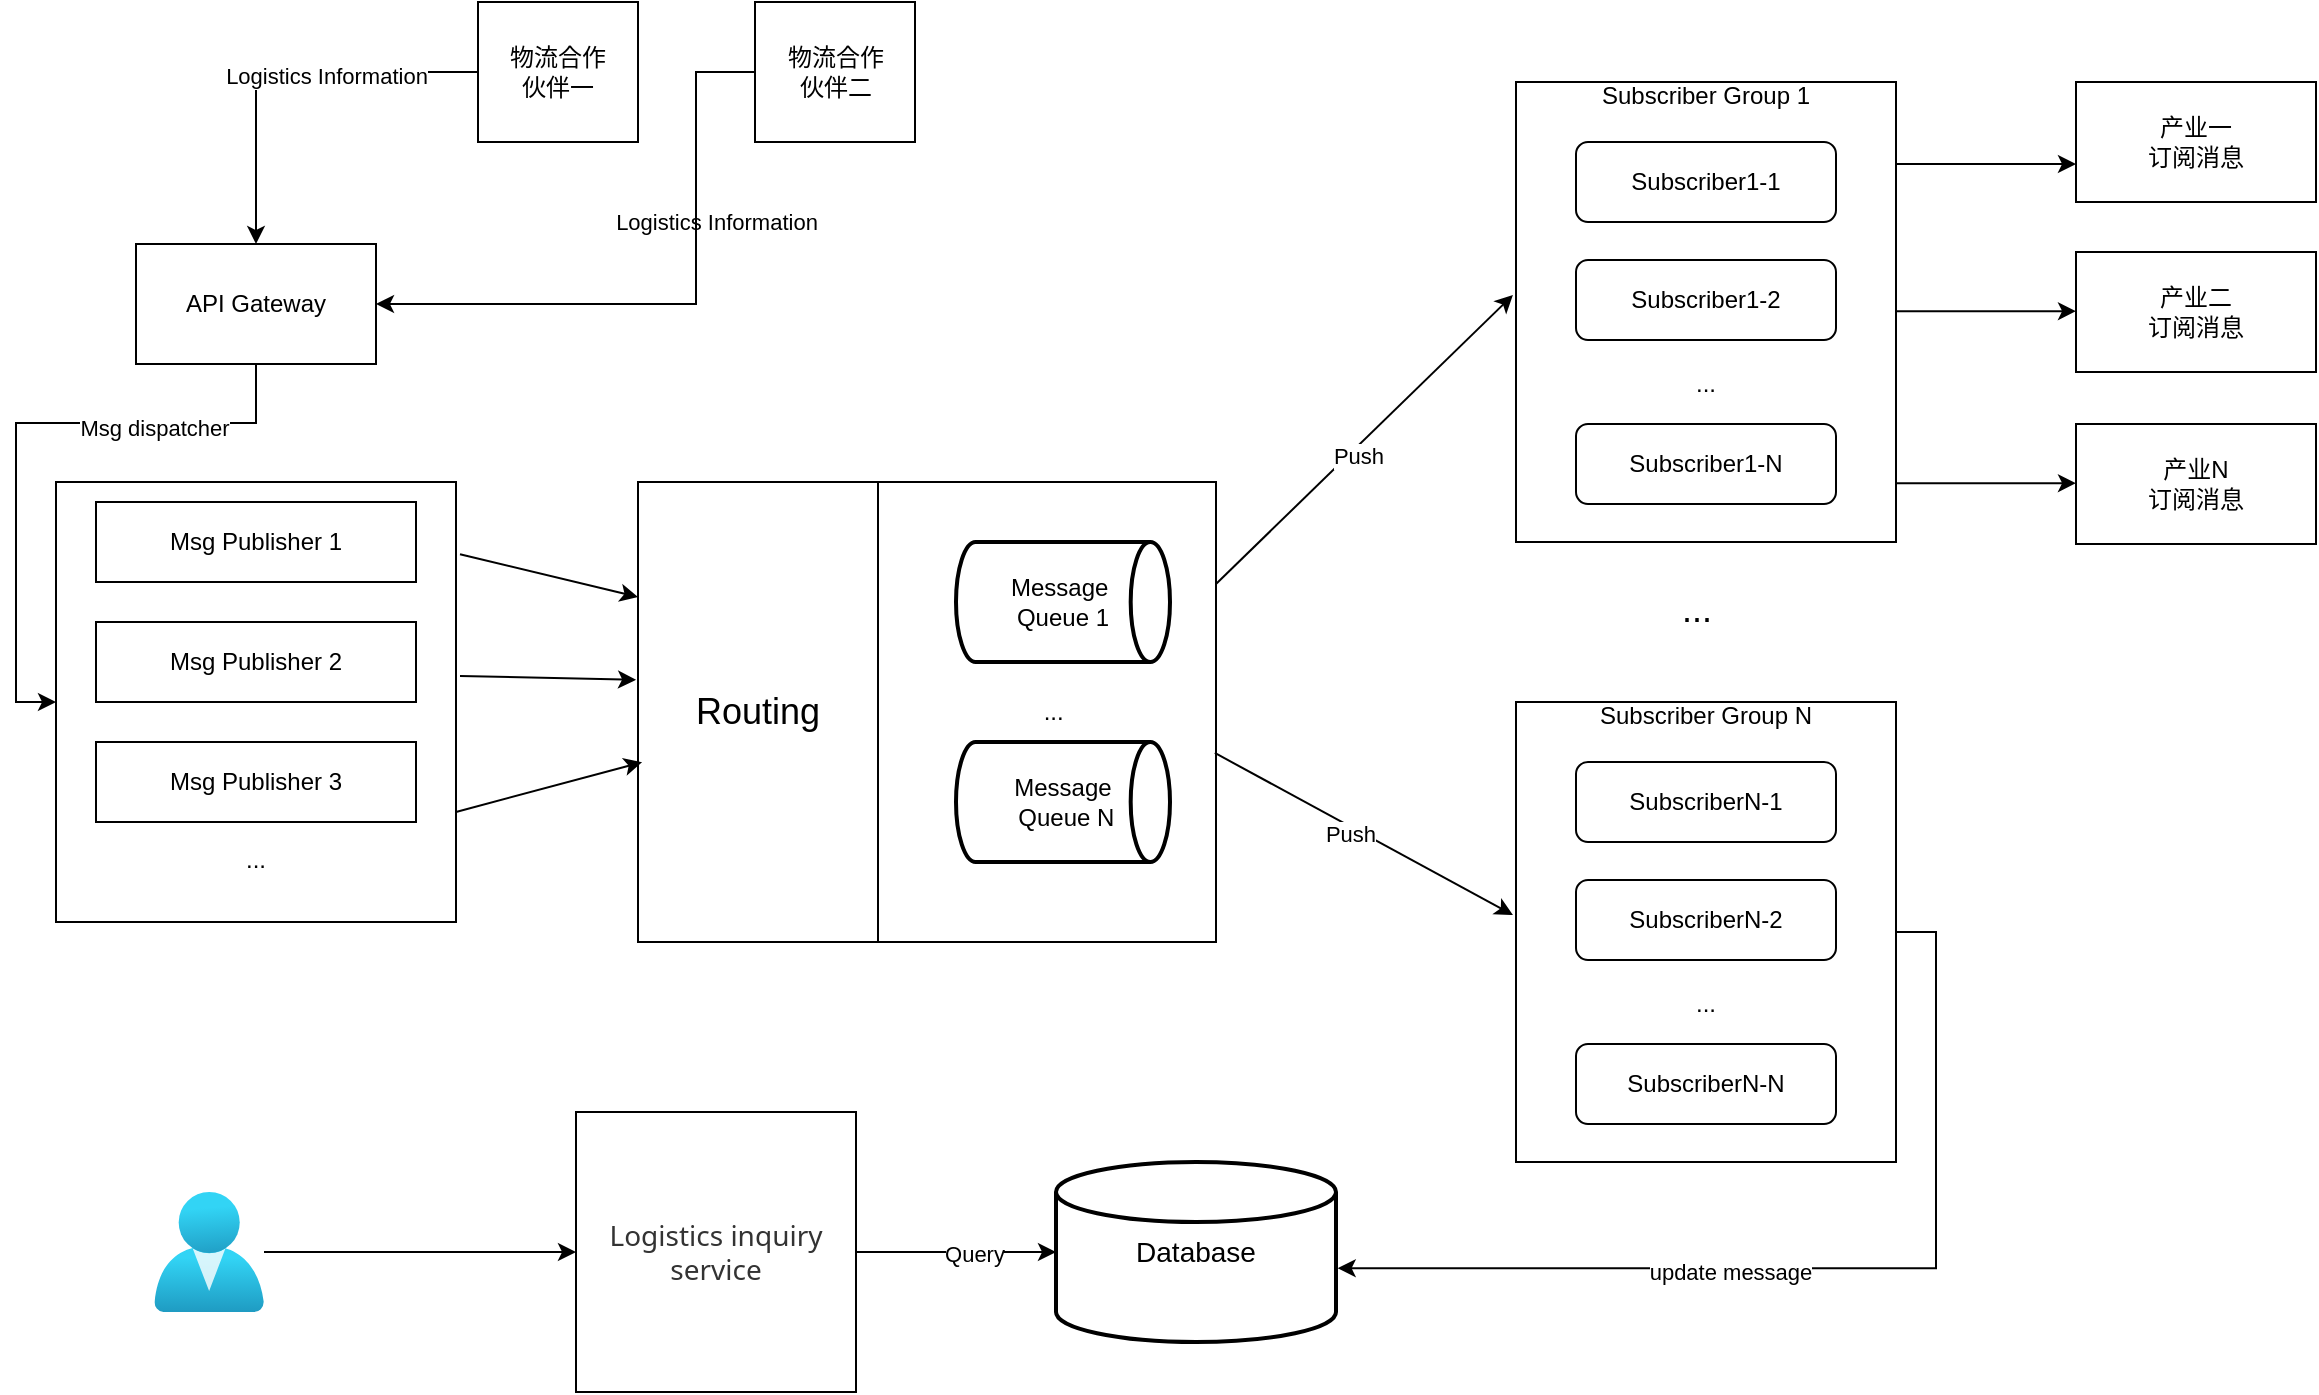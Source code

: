<mxfile version="24.6.4" type="github">
  <diagram name="第 1 页" id="VkmRc6qr4iYUPZSgbM_z">
    <mxGraphModel dx="2651" dy="728" grid="1" gridSize="10" guides="1" tooltips="1" connect="1" arrows="1" fold="1" page="1" pageScale="1" pageWidth="1169" pageHeight="827" math="0" shadow="0">
      <root>
        <mxCell id="0" />
        <mxCell id="1" parent="0" />
        <mxCell id="jki05cI2nz15I3PhLBkj-3" style="edgeStyle=orthogonalEdgeStyle;rounded=0;orthogonalLoop=1;jettySize=auto;html=1;entryX=0.5;entryY=0;entryDx=0;entryDy=0;" parent="1" source="jki05cI2nz15I3PhLBkj-1" target="jki05cI2nz15I3PhLBkj-2" edge="1">
          <mxGeometry relative="1" as="geometry" />
        </mxCell>
        <mxCell id="jki05cI2nz15I3PhLBkj-4" value="Logistics Information" style="edgeLabel;html=1;align=center;verticalAlign=middle;resizable=0;points=[];" parent="jki05cI2nz15I3PhLBkj-3" vertex="1" connectable="0">
          <mxGeometry x="-0.222" y="2" relative="1" as="geometry">
            <mxPoint as="offset" />
          </mxGeometry>
        </mxCell>
        <mxCell id="jki05cI2nz15I3PhLBkj-1" value="物流合作&lt;div&gt;伙伴一&lt;/div&gt;" style="rounded=0;whiteSpace=wrap;html=1;" parent="1" vertex="1">
          <mxGeometry x="-239" y="29" width="80" height="70" as="geometry" />
        </mxCell>
        <mxCell id="jki05cI2nz15I3PhLBkj-25" style="edgeStyle=orthogonalEdgeStyle;rounded=0;orthogonalLoop=1;jettySize=auto;html=1;entryX=0;entryY=0.5;entryDx=0;entryDy=0;" parent="1" source="jki05cI2nz15I3PhLBkj-2" target="jki05cI2nz15I3PhLBkj-9" edge="1">
          <mxGeometry relative="1" as="geometry" />
        </mxCell>
        <mxCell id="jki05cI2nz15I3PhLBkj-33" value="Msg dispatcher" style="edgeLabel;html=1;align=center;verticalAlign=middle;resizable=0;points=[];" parent="jki05cI2nz15I3PhLBkj-25" vertex="1" connectable="0">
          <mxGeometry x="-0.476" y="2" relative="1" as="geometry">
            <mxPoint as="offset" />
          </mxGeometry>
        </mxCell>
        <mxCell id="jki05cI2nz15I3PhLBkj-2" value="API Gateway" style="rounded=0;whiteSpace=wrap;html=1;" parent="1" vertex="1">
          <mxGeometry x="-410" y="150" width="120" height="60" as="geometry" />
        </mxCell>
        <mxCell id="jki05cI2nz15I3PhLBkj-9" value="&lt;div&gt;&lt;br&gt;&lt;/div&gt;&lt;div&gt;&lt;br&gt;&lt;/div&gt;&lt;div&gt;&lt;br&gt;&lt;/div&gt;&lt;div&gt;&lt;br&gt;&lt;/div&gt;&lt;div&gt;&lt;br&gt;&lt;/div&gt;&lt;div&gt;&lt;br&gt;&lt;/div&gt;&lt;div&gt;&lt;br&gt;&lt;/div&gt;&lt;div&gt;&lt;br&gt;&lt;/div&gt;&lt;div&gt;&lt;br&gt;&lt;/div&gt;&lt;div&gt;&lt;br&gt;&lt;/div&gt;&lt;div&gt;&lt;br&gt;&lt;/div&gt;&lt;div&gt;...&lt;/div&gt;" style="rounded=0;whiteSpace=wrap;html=1;" parent="1" vertex="1">
          <mxGeometry x="-450" y="269" width="200" height="220" as="geometry" />
        </mxCell>
        <mxCell id="jki05cI2nz15I3PhLBkj-26" value="&amp;nbsp; &amp;nbsp; &amp;nbsp; &amp;nbsp; &amp;nbsp; &amp;nbsp; &amp;nbsp; &amp;nbsp; &amp;nbsp; &amp;nbsp; &amp;nbsp; &amp;nbsp; &amp;nbsp; &amp;nbsp; &amp;nbsp; &amp;nbsp; &amp;nbsp; &amp;nbsp; &amp;nbsp; ..." style="rounded=0;whiteSpace=wrap;html=1;" parent="1" vertex="1">
          <mxGeometry x="-159" y="269" width="289" height="230" as="geometry" />
        </mxCell>
        <mxCell id="jki05cI2nz15I3PhLBkj-10" value="Msg Publisher&lt;span style=&quot;background-color: initial;&quot;&gt;&amp;nbsp;1&lt;/span&gt;" style="rounded=0;whiteSpace=wrap;html=1;" parent="1" vertex="1">
          <mxGeometry x="-430" y="279" width="160" height="40" as="geometry" />
        </mxCell>
        <mxCell id="jki05cI2nz15I3PhLBkj-11" value="Msg Publisher 2" style="rounded=0;whiteSpace=wrap;html=1;" parent="1" vertex="1">
          <mxGeometry x="-430" y="339" width="160" height="40" as="geometry" />
        </mxCell>
        <mxCell id="jki05cI2nz15I3PhLBkj-12" value="Msg Publisher 3" style="rounded=0;whiteSpace=wrap;html=1;" parent="1" vertex="1">
          <mxGeometry x="-430" y="399" width="160" height="40" as="geometry" />
        </mxCell>
        <mxCell id="jki05cI2nz15I3PhLBkj-17" value="Message&lt;div&gt;&amp;nbsp;Queue N&lt;/div&gt;" style="strokeWidth=2;html=1;shape=mxgraph.flowchart.direct_data;whiteSpace=wrap;" parent="1" vertex="1">
          <mxGeometry y="399" width="107" height="60" as="geometry" />
        </mxCell>
        <mxCell id="jki05cI2nz15I3PhLBkj-5" value="Message&amp;nbsp;&lt;div&gt;Queue 1&lt;/div&gt;" style="strokeWidth=2;html=1;shape=mxgraph.flowchart.direct_data;whiteSpace=wrap;" parent="1" vertex="1">
          <mxGeometry y="299" width="107" height="60" as="geometry" />
        </mxCell>
        <mxCell id="jki05cI2nz15I3PhLBkj-27" value="&lt;font style=&quot;font-size: 18px;&quot;&gt;Routing&lt;/font&gt;" style="rounded=0;whiteSpace=wrap;html=1;" parent="1" vertex="1">
          <mxGeometry x="-159" y="269" width="120" height="230" as="geometry" />
        </mxCell>
        <mxCell id="jki05cI2nz15I3PhLBkj-29" value="" style="endArrow=classic;html=1;rounded=0;exitX=1.01;exitY=0.164;exitDx=0;exitDy=0;exitPerimeter=0;entryX=0;entryY=0.25;entryDx=0;entryDy=0;" parent="1" source="jki05cI2nz15I3PhLBkj-9" target="jki05cI2nz15I3PhLBkj-27" edge="1">
          <mxGeometry width="50" height="50" relative="1" as="geometry">
            <mxPoint x="-150" y="599" as="sourcePoint" />
            <mxPoint x="-100" y="549" as="targetPoint" />
          </mxGeometry>
        </mxCell>
        <mxCell id="jki05cI2nz15I3PhLBkj-30" value="" style="endArrow=classic;html=1;rounded=0;entryX=-0.008;entryY=0.43;entryDx=0;entryDy=0;entryPerimeter=0;exitX=1.01;exitY=0.441;exitDx=0;exitDy=0;exitPerimeter=0;" parent="1" source="jki05cI2nz15I3PhLBkj-9" target="jki05cI2nz15I3PhLBkj-27" edge="1">
          <mxGeometry width="50" height="50" relative="1" as="geometry">
            <mxPoint x="-245" y="369" as="sourcePoint" />
            <mxPoint x="-100" y="549" as="targetPoint" />
          </mxGeometry>
        </mxCell>
        <mxCell id="jki05cI2nz15I3PhLBkj-31" value="" style="endArrow=classic;html=1;rounded=0;exitX=1;exitY=0.75;exitDx=0;exitDy=0;entryX=0.017;entryY=0.609;entryDx=0;entryDy=0;entryPerimeter=0;" parent="1" source="jki05cI2nz15I3PhLBkj-9" target="jki05cI2nz15I3PhLBkj-27" edge="1">
          <mxGeometry width="50" height="50" relative="1" as="geometry">
            <mxPoint x="-150" y="599" as="sourcePoint" />
            <mxPoint x="-100" y="549" as="targetPoint" />
          </mxGeometry>
        </mxCell>
        <mxCell id="jki05cI2nz15I3PhLBkj-34" value="Subscriber Group 1&lt;div&gt;&lt;br&gt;&lt;/div&gt;&lt;div&gt;&lt;br&gt;&lt;/div&gt;&lt;div&gt;&lt;br&gt;&lt;/div&gt;&lt;div&gt;&lt;br&gt;&lt;/div&gt;&lt;div&gt;&lt;br&gt;&lt;/div&gt;&lt;div&gt;&lt;br&gt;&lt;/div&gt;&lt;div&gt;&lt;br&gt;&lt;/div&gt;&lt;div&gt;&lt;br&gt;&lt;/div&gt;&lt;div&gt;&lt;br&gt;&lt;/div&gt;&lt;div&gt;...&lt;/div&gt;&lt;div&gt;&lt;br&gt;&lt;/div&gt;&lt;div&gt;&lt;br&gt;&lt;/div&gt;&lt;div&gt;&lt;br&gt;&lt;/div&gt;&lt;div&gt;&lt;br&gt;&lt;/div&gt;&lt;div&gt;&lt;br&gt;&lt;/div&gt;" style="rounded=0;whiteSpace=wrap;html=1;" parent="1" vertex="1">
          <mxGeometry x="280" y="69" width="190" height="230" as="geometry" />
        </mxCell>
        <mxCell id="jki05cI2nz15I3PhLBkj-35" value="Subscriber1-1" style="rounded=1;whiteSpace=wrap;html=1;" parent="1" vertex="1">
          <mxGeometry x="310" y="99" width="130" height="40" as="geometry" />
        </mxCell>
        <mxCell id="jki05cI2nz15I3PhLBkj-41" value="Subscriber1-2" style="rounded=1;whiteSpace=wrap;html=1;" parent="1" vertex="1">
          <mxGeometry x="310" y="158" width="130" height="40" as="geometry" />
        </mxCell>
        <mxCell id="jki05cI2nz15I3PhLBkj-42" value="Subscriber1-N" style="rounded=1;whiteSpace=wrap;html=1;" parent="1" vertex="1">
          <mxGeometry x="310" y="240" width="130" height="40" as="geometry" />
        </mxCell>
        <mxCell id="jki05cI2nz15I3PhLBkj-43" value="" style="endArrow=classic;html=1;rounded=0;entryX=-0.008;entryY=0.463;entryDx=0;entryDy=0;entryPerimeter=0;" parent="1" target="jki05cI2nz15I3PhLBkj-34" edge="1">
          <mxGeometry width="50" height="50" relative="1" as="geometry">
            <mxPoint x="130" y="320" as="sourcePoint" />
            <mxPoint x="180" y="270" as="targetPoint" />
          </mxGeometry>
        </mxCell>
        <mxCell id="jki05cI2nz15I3PhLBkj-44" value="Push" style="edgeLabel;html=1;align=center;verticalAlign=middle;resizable=0;points=[];" parent="jki05cI2nz15I3PhLBkj-43" vertex="1" connectable="0">
          <mxGeometry x="-0.078" y="-3" relative="1" as="geometry">
            <mxPoint as="offset" />
          </mxGeometry>
        </mxCell>
        <mxCell id="jki05cI2nz15I3PhLBkj-45" value="Subscriber Group N&lt;div&gt;&lt;br&gt;&lt;/div&gt;&lt;div&gt;&lt;br&gt;&lt;/div&gt;&lt;div&gt;&lt;br&gt;&lt;/div&gt;&lt;div&gt;&lt;br&gt;&lt;/div&gt;&lt;div&gt;&lt;br&gt;&lt;/div&gt;&lt;div&gt;&lt;br&gt;&lt;/div&gt;&lt;div&gt;&lt;br&gt;&lt;/div&gt;&lt;div&gt;&lt;br&gt;&lt;/div&gt;&lt;div&gt;&lt;br&gt;&lt;/div&gt;&lt;div&gt;...&lt;/div&gt;&lt;div&gt;&lt;br&gt;&lt;/div&gt;&lt;div&gt;&lt;br&gt;&lt;/div&gt;&lt;div&gt;&lt;br&gt;&lt;/div&gt;&lt;div&gt;&lt;br&gt;&lt;/div&gt;&lt;div&gt;&lt;br&gt;&lt;/div&gt;" style="rounded=0;whiteSpace=wrap;html=1;" parent="1" vertex="1">
          <mxGeometry x="280" y="379" width="190" height="230" as="geometry" />
        </mxCell>
        <mxCell id="jki05cI2nz15I3PhLBkj-46" value="SubscriberN-1" style="rounded=1;whiteSpace=wrap;html=1;" parent="1" vertex="1">
          <mxGeometry x="310" y="409" width="130" height="40" as="geometry" />
        </mxCell>
        <mxCell id="jki05cI2nz15I3PhLBkj-47" value="SubscriberN-2" style="rounded=1;whiteSpace=wrap;html=1;" parent="1" vertex="1">
          <mxGeometry x="310" y="468" width="130" height="40" as="geometry" />
        </mxCell>
        <mxCell id="jki05cI2nz15I3PhLBkj-48" value="SubscriberN-N" style="rounded=1;whiteSpace=wrap;html=1;" parent="1" vertex="1">
          <mxGeometry x="310" y="550" width="130" height="40" as="geometry" />
        </mxCell>
        <mxCell id="jki05cI2nz15I3PhLBkj-49" value="" style="endArrow=classic;html=1;rounded=0;entryX=-0.008;entryY=0.463;entryDx=0;entryDy=0;entryPerimeter=0;exitX=0.998;exitY=0.589;exitDx=0;exitDy=0;exitPerimeter=0;" parent="1" source="jki05cI2nz15I3PhLBkj-26" target="jki05cI2nz15I3PhLBkj-45" edge="1">
          <mxGeometry width="50" height="50" relative="1" as="geometry">
            <mxPoint x="130" y="630" as="sourcePoint" />
            <mxPoint x="180" y="580" as="targetPoint" />
          </mxGeometry>
        </mxCell>
        <mxCell id="jki05cI2nz15I3PhLBkj-50" value="Push" style="edgeLabel;html=1;align=center;verticalAlign=middle;resizable=0;points=[];" parent="jki05cI2nz15I3PhLBkj-49" vertex="1" connectable="0">
          <mxGeometry x="-0.078" y="-3" relative="1" as="geometry">
            <mxPoint as="offset" />
          </mxGeometry>
        </mxCell>
        <mxCell id="jki05cI2nz15I3PhLBkj-51" value="&lt;font style=&quot;font-size: 18px;&quot;&gt;...&lt;/font&gt;" style="text;html=1;align=center;verticalAlign=middle;resizable=0;points=[];autosize=1;strokeColor=none;fillColor=none;" parent="1" vertex="1">
          <mxGeometry x="350" y="313" width="40" height="40" as="geometry" />
        </mxCell>
        <mxCell id="jki05cI2nz15I3PhLBkj-52" value="产业一&lt;div&gt;订阅消息&lt;/div&gt;" style="rounded=0;whiteSpace=wrap;html=1;" parent="1" vertex="1">
          <mxGeometry x="560" y="69" width="120" height="60" as="geometry" />
        </mxCell>
        <mxCell id="jki05cI2nz15I3PhLBkj-53" value="产业二&lt;div&gt;订阅消息&lt;/div&gt;" style="rounded=0;whiteSpace=wrap;html=1;" parent="1" vertex="1">
          <mxGeometry x="560" y="154" width="120" height="60" as="geometry" />
        </mxCell>
        <mxCell id="jki05cI2nz15I3PhLBkj-54" value="产业N&lt;div&gt;订阅消息&lt;/div&gt;" style="rounded=0;whiteSpace=wrap;html=1;" parent="1" vertex="1">
          <mxGeometry x="560" y="240" width="120" height="60" as="geometry" />
        </mxCell>
        <mxCell id="jki05cI2nz15I3PhLBkj-55" value="" style="endArrow=classic;html=1;rounded=0;" parent="1" edge="1">
          <mxGeometry width="50" height="50" relative="1" as="geometry">
            <mxPoint x="470" y="110" as="sourcePoint" />
            <mxPoint x="560" y="110" as="targetPoint" />
          </mxGeometry>
        </mxCell>
        <mxCell id="jki05cI2nz15I3PhLBkj-56" value="" style="endArrow=classic;html=1;rounded=0;" parent="1" edge="1">
          <mxGeometry width="50" height="50" relative="1" as="geometry">
            <mxPoint x="470" y="183.58" as="sourcePoint" />
            <mxPoint x="560" y="183.58" as="targetPoint" />
          </mxGeometry>
        </mxCell>
        <mxCell id="jki05cI2nz15I3PhLBkj-57" value="" style="endArrow=classic;html=1;rounded=0;" parent="1" edge="1">
          <mxGeometry width="50" height="50" relative="1" as="geometry">
            <mxPoint x="470" y="269.58" as="sourcePoint" />
            <mxPoint x="560" y="269.58" as="targetPoint" />
          </mxGeometry>
        </mxCell>
        <mxCell id="jki05cI2nz15I3PhLBkj-59" value="&lt;font style=&quot;font-size: 14px;&quot;&gt;Database&lt;/font&gt;" style="strokeWidth=2;html=1;shape=mxgraph.flowchart.database;whiteSpace=wrap;" parent="1" vertex="1">
          <mxGeometry x="50" y="609" width="140" height="90" as="geometry" />
        </mxCell>
        <mxCell id="jki05cI2nz15I3PhLBkj-60" style="edgeStyle=orthogonalEdgeStyle;rounded=0;orthogonalLoop=1;jettySize=auto;html=1;entryX=1.006;entryY=0.59;entryDx=0;entryDy=0;entryPerimeter=0;exitX=1;exitY=0.5;exitDx=0;exitDy=0;" parent="1" source="jki05cI2nz15I3PhLBkj-45" target="jki05cI2nz15I3PhLBkj-59" edge="1">
          <mxGeometry relative="1" as="geometry" />
        </mxCell>
        <mxCell id="jki05cI2nz15I3PhLBkj-68" value="update message" style="edgeLabel;html=1;align=center;verticalAlign=middle;resizable=0;points=[];" parent="jki05cI2nz15I3PhLBkj-60" vertex="1" connectable="0">
          <mxGeometry x="0.196" y="2" relative="1" as="geometry">
            <mxPoint as="offset" />
          </mxGeometry>
        </mxCell>
        <mxCell id="jki05cI2nz15I3PhLBkj-70" style="edgeStyle=orthogonalEdgeStyle;rounded=0;orthogonalLoop=1;jettySize=auto;html=1;" parent="1" source="jki05cI2nz15I3PhLBkj-61" target="jki05cI2nz15I3PhLBkj-59" edge="1">
          <mxGeometry relative="1" as="geometry" />
        </mxCell>
        <mxCell id="jki05cI2nz15I3PhLBkj-71" value="Query" style="edgeLabel;html=1;align=center;verticalAlign=middle;resizable=0;points=[];" parent="jki05cI2nz15I3PhLBkj-70" vertex="1" connectable="0">
          <mxGeometry x="0.17" y="-1" relative="1" as="geometry">
            <mxPoint as="offset" />
          </mxGeometry>
        </mxCell>
        <mxCell id="jki05cI2nz15I3PhLBkj-61" value="&lt;span style=&quot;color: rgb(51, 51, 51); font-family: ui-sans-serif, system-ui, -apple-system, &amp;quot;system-ui&amp;quot;, &amp;quot;Segoe UI&amp;quot;, Roboto, &amp;quot;Helvetica Neue&amp;quot;, Arial, &amp;quot;Noto Sans&amp;quot;, sans-serif, &amp;quot;Apple Color Emoji&amp;quot;, &amp;quot;Segoe UI Emoji&amp;quot;, &amp;quot;Segoe UI Symbol&amp;quot;, &amp;quot;Noto Color Emoji&amp;quot;; text-align: start; white-space-collapse: preserve-breaks; background-color: rgb(255, 255, 255);&quot;&gt;&lt;font style=&quot;font-size: 14px;&quot;&gt;Logistics inquiry service&lt;/font&gt;&lt;/span&gt;" style="whiteSpace=wrap;html=1;aspect=fixed;" parent="1" vertex="1">
          <mxGeometry x="-190" y="584" width="140" height="140" as="geometry" />
        </mxCell>
        <mxCell id="jki05cI2nz15I3PhLBkj-67" style="edgeStyle=orthogonalEdgeStyle;rounded=0;orthogonalLoop=1;jettySize=auto;html=1;entryX=0;entryY=0.5;entryDx=0;entryDy=0;" parent="1" source="jki05cI2nz15I3PhLBkj-66" target="jki05cI2nz15I3PhLBkj-61" edge="1">
          <mxGeometry relative="1" as="geometry" />
        </mxCell>
        <mxCell id="jki05cI2nz15I3PhLBkj-66" value="" style="image;aspect=fixed;html=1;points=[];align=center;fontSize=12;image=img/lib/azure2/identity/Users.svg;" parent="1" vertex="1">
          <mxGeometry x="-400.86" y="624" width="54.86" height="60" as="geometry" />
        </mxCell>
        <mxCell id="HuO5zzAzmVo-GsRRlg3r-2" value="Logistics Information" style="edgeLabel;html=1;align=center;verticalAlign=middle;resizable=0;points=[];" vertex="1" connectable="0" parent="1">
          <mxGeometry x="-120" y="139" as="geometry" />
        </mxCell>
        <mxCell id="HuO5zzAzmVo-GsRRlg3r-4" style="edgeStyle=orthogonalEdgeStyle;rounded=0;orthogonalLoop=1;jettySize=auto;html=1;entryX=1;entryY=0.5;entryDx=0;entryDy=0;" edge="1" parent="1" source="HuO5zzAzmVo-GsRRlg3r-3" target="jki05cI2nz15I3PhLBkj-2">
          <mxGeometry relative="1" as="geometry">
            <Array as="points">
              <mxPoint x="-130" y="64" />
              <mxPoint x="-130" y="180" />
            </Array>
          </mxGeometry>
        </mxCell>
        <mxCell id="HuO5zzAzmVo-GsRRlg3r-3" value="物流合作&lt;div&gt;伙伴二&lt;/div&gt;" style="rounded=0;whiteSpace=wrap;html=1;" vertex="1" parent="1">
          <mxGeometry x="-100.5" y="29" width="80" height="70" as="geometry" />
        </mxCell>
      </root>
    </mxGraphModel>
  </diagram>
</mxfile>
